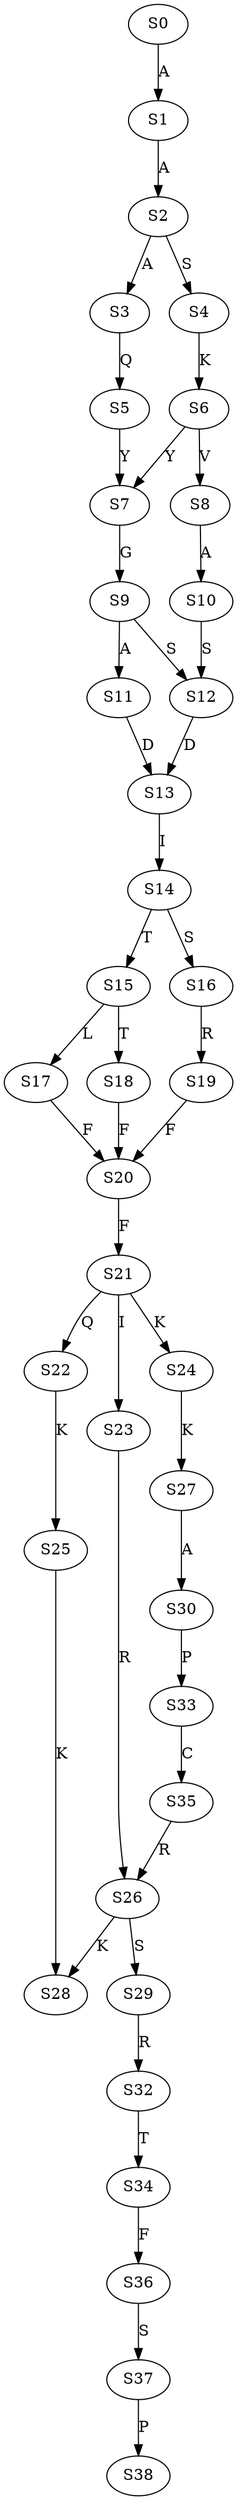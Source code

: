 strict digraph  {
	S0 -> S1 [ label = A ];
	S1 -> S2 [ label = A ];
	S2 -> S3 [ label = A ];
	S2 -> S4 [ label = S ];
	S3 -> S5 [ label = Q ];
	S4 -> S6 [ label = K ];
	S5 -> S7 [ label = Y ];
	S6 -> S8 [ label = V ];
	S6 -> S7 [ label = Y ];
	S7 -> S9 [ label = G ];
	S8 -> S10 [ label = A ];
	S9 -> S11 [ label = A ];
	S9 -> S12 [ label = S ];
	S10 -> S12 [ label = S ];
	S11 -> S13 [ label = D ];
	S12 -> S13 [ label = D ];
	S13 -> S14 [ label = I ];
	S14 -> S15 [ label = T ];
	S14 -> S16 [ label = S ];
	S15 -> S17 [ label = L ];
	S15 -> S18 [ label = T ];
	S16 -> S19 [ label = R ];
	S17 -> S20 [ label = F ];
	S18 -> S20 [ label = F ];
	S19 -> S20 [ label = F ];
	S20 -> S21 [ label = F ];
	S21 -> S22 [ label = Q ];
	S21 -> S23 [ label = I ];
	S21 -> S24 [ label = K ];
	S22 -> S25 [ label = K ];
	S23 -> S26 [ label = R ];
	S24 -> S27 [ label = K ];
	S25 -> S28 [ label = K ];
	S26 -> S28 [ label = K ];
	S26 -> S29 [ label = S ];
	S27 -> S30 [ label = A ];
	S29 -> S32 [ label = R ];
	S30 -> S33 [ label = P ];
	S32 -> S34 [ label = T ];
	S33 -> S35 [ label = C ];
	S34 -> S36 [ label = F ];
	S35 -> S26 [ label = R ];
	S36 -> S37 [ label = S ];
	S37 -> S38 [ label = P ];
}
